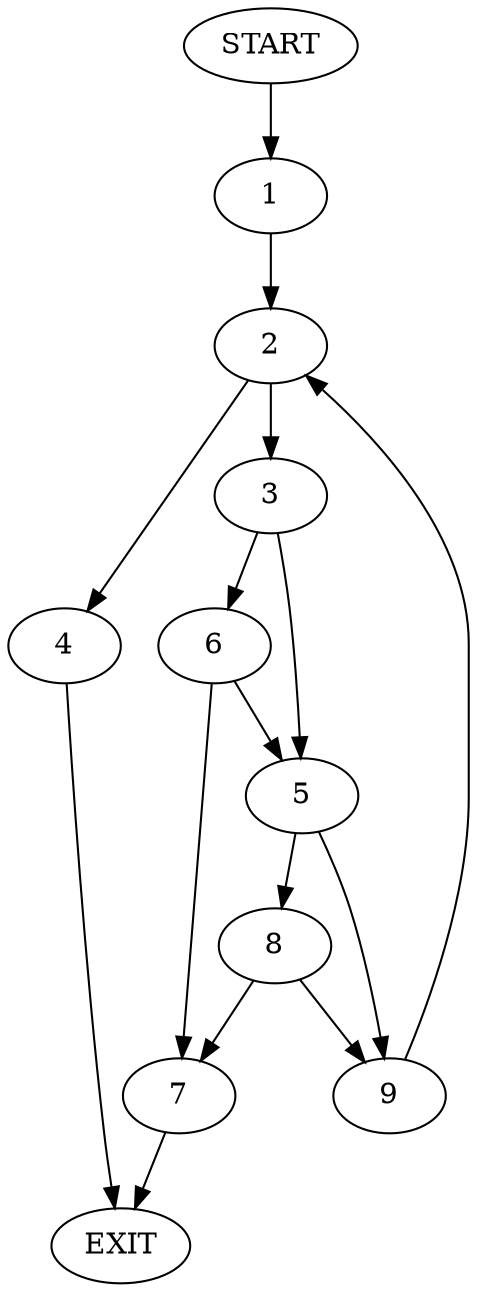 digraph {
0 [label="START"]
10 [label="EXIT"]
0 -> 1
1 -> 2
2 -> 3
2 -> 4
3 -> 5
3 -> 6
4 -> 10
6 -> 5
6 -> 7
5 -> 8
5 -> 9
7 -> 10
9 -> 2
8 -> 7
8 -> 9
}
